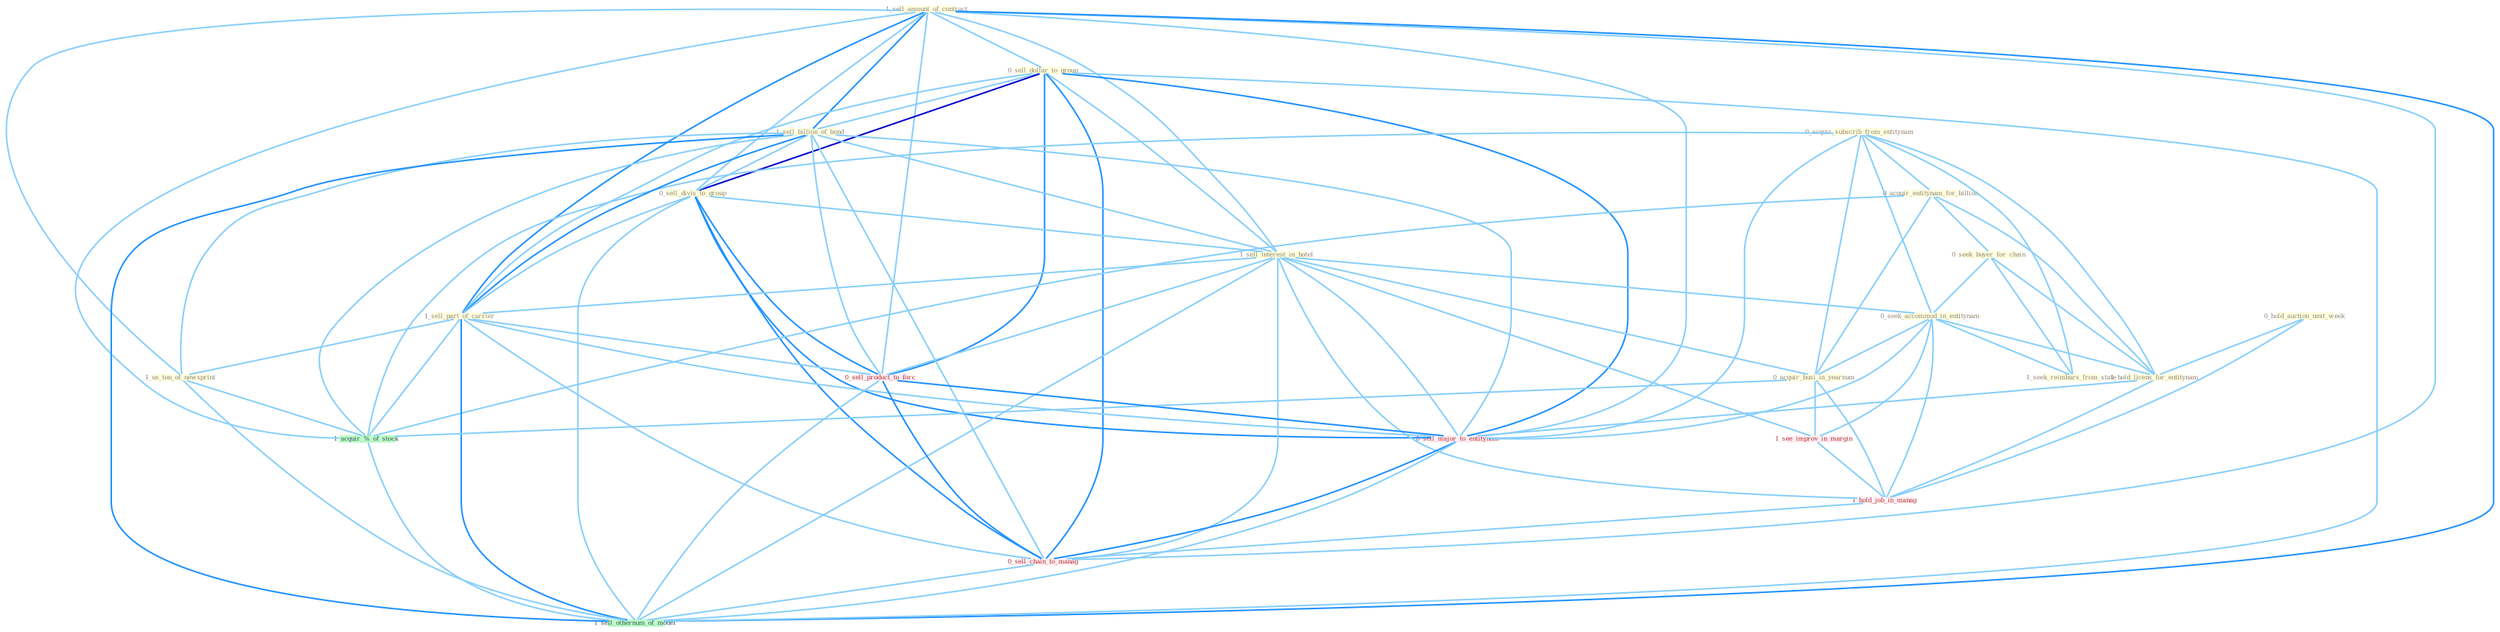 Graph G{ 
    node
    [shape=polygon,style=filled,width=.5,height=.06,color="#BDFCC9",fixedsize=true,fontsize=4,
    fontcolor="#2f4f4f"];
    {node
    [color="#ffffe0", fontcolor="#8b7d6b"] "1_sell_amount_of_contract " "0_sell_dollar_to_group " "0_acquir_subscrib_from_entitynam " "1_sell_billion_of_bond " "0_sell_divis_to_group " "0_acquir_entitynam_for_billion " "0_seek_buyer_for_chain " "1_sell_interest_in_hotel " "0_hold_auction_next_week " "0_seek_accommod_in_entitynam " "1_hold_licens_for_entitynam " "1_seek_reimburs_from_state " "1_sell_part_of_carrier " "1_us_ton_of_newsprint " "0_acquir_busi_in_yearnum "}
{node [color="#fff0f5", fontcolor="#b22222"] "1_see_improv_in_margin " "1_hold_job_in_manag " "0_sell_product_to_forc " "0_sell_major_to_entitynam " "0_sell_chain_to_manag "}
edge [color="#B0E2FF"];

	"1_sell_amount_of_contract " -- "0_sell_dollar_to_group " [w="1", color="#87cefa" ];
	"1_sell_amount_of_contract " -- "1_sell_billion_of_bond " [w="2", color="#1e90ff" , len=0.8];
	"1_sell_amount_of_contract " -- "0_sell_divis_to_group " [w="1", color="#87cefa" ];
	"1_sell_amount_of_contract " -- "1_sell_interest_in_hotel " [w="1", color="#87cefa" ];
	"1_sell_amount_of_contract " -- "1_sell_part_of_carrier " [w="2", color="#1e90ff" , len=0.8];
	"1_sell_amount_of_contract " -- "1_us_ton_of_newsprint " [w="1", color="#87cefa" ];
	"1_sell_amount_of_contract " -- "1_acquir_%_of_stock " [w="1", color="#87cefa" ];
	"1_sell_amount_of_contract " -- "0_sell_product_to_forc " [w="1", color="#87cefa" ];
	"1_sell_amount_of_contract " -- "0_sell_major_to_entitynam " [w="1", color="#87cefa" ];
	"1_sell_amount_of_contract " -- "0_sell_chain_to_manag " [w="1", color="#87cefa" ];
	"1_sell_amount_of_contract " -- "1_sell_othernum_of_model " [w="2", color="#1e90ff" , len=0.8];
	"0_sell_dollar_to_group " -- "1_sell_billion_of_bond " [w="1", color="#87cefa" ];
	"0_sell_dollar_to_group " -- "0_sell_divis_to_group " [w="3", color="#0000cd" , len=0.6];
	"0_sell_dollar_to_group " -- "1_sell_interest_in_hotel " [w="1", color="#87cefa" ];
	"0_sell_dollar_to_group " -- "1_sell_part_of_carrier " [w="1", color="#87cefa" ];
	"0_sell_dollar_to_group " -- "0_sell_product_to_forc " [w="2", color="#1e90ff" , len=0.8];
	"0_sell_dollar_to_group " -- "0_sell_major_to_entitynam " [w="2", color="#1e90ff" , len=0.8];
	"0_sell_dollar_to_group " -- "0_sell_chain_to_manag " [w="2", color="#1e90ff" , len=0.8];
	"0_sell_dollar_to_group " -- "1_sell_othernum_of_model " [w="1", color="#87cefa" ];
	"0_acquir_subscrib_from_entitynam " -- "0_acquir_entitynam_for_billion " [w="1", color="#87cefa" ];
	"0_acquir_subscrib_from_entitynam " -- "0_seek_accommod_in_entitynam " [w="1", color="#87cefa" ];
	"0_acquir_subscrib_from_entitynam " -- "1_hold_licens_for_entitynam " [w="1", color="#87cefa" ];
	"0_acquir_subscrib_from_entitynam " -- "1_seek_reimburs_from_state " [w="1", color="#87cefa" ];
	"0_acquir_subscrib_from_entitynam " -- "0_acquir_busi_in_yearnum " [w="1", color="#87cefa" ];
	"0_acquir_subscrib_from_entitynam " -- "1_acquir_%_of_stock " [w="1", color="#87cefa" ];
	"0_acquir_subscrib_from_entitynam " -- "0_sell_major_to_entitynam " [w="1", color="#87cefa" ];
	"1_sell_billion_of_bond " -- "0_sell_divis_to_group " [w="1", color="#87cefa" ];
	"1_sell_billion_of_bond " -- "1_sell_interest_in_hotel " [w="1", color="#87cefa" ];
	"1_sell_billion_of_bond " -- "1_sell_part_of_carrier " [w="2", color="#1e90ff" , len=0.8];
	"1_sell_billion_of_bond " -- "1_us_ton_of_newsprint " [w="1", color="#87cefa" ];
	"1_sell_billion_of_bond " -- "1_acquir_%_of_stock " [w="1", color="#87cefa" ];
	"1_sell_billion_of_bond " -- "0_sell_product_to_forc " [w="1", color="#87cefa" ];
	"1_sell_billion_of_bond " -- "0_sell_major_to_entitynam " [w="1", color="#87cefa" ];
	"1_sell_billion_of_bond " -- "0_sell_chain_to_manag " [w="1", color="#87cefa" ];
	"1_sell_billion_of_bond " -- "1_sell_othernum_of_model " [w="2", color="#1e90ff" , len=0.8];
	"0_sell_divis_to_group " -- "1_sell_interest_in_hotel " [w="1", color="#87cefa" ];
	"0_sell_divis_to_group " -- "1_sell_part_of_carrier " [w="1", color="#87cefa" ];
	"0_sell_divis_to_group " -- "0_sell_product_to_forc " [w="2", color="#1e90ff" , len=0.8];
	"0_sell_divis_to_group " -- "0_sell_major_to_entitynam " [w="2", color="#1e90ff" , len=0.8];
	"0_sell_divis_to_group " -- "0_sell_chain_to_manag " [w="2", color="#1e90ff" , len=0.8];
	"0_sell_divis_to_group " -- "1_sell_othernum_of_model " [w="1", color="#87cefa" ];
	"0_acquir_entitynam_for_billion " -- "0_seek_buyer_for_chain " [w="1", color="#87cefa" ];
	"0_acquir_entitynam_for_billion " -- "1_hold_licens_for_entitynam " [w="1", color="#87cefa" ];
	"0_acquir_entitynam_for_billion " -- "0_acquir_busi_in_yearnum " [w="1", color="#87cefa" ];
	"0_acquir_entitynam_for_billion " -- "1_acquir_%_of_stock " [w="1", color="#87cefa" ];
	"0_seek_buyer_for_chain " -- "0_seek_accommod_in_entitynam " [w="1", color="#87cefa" ];
	"0_seek_buyer_for_chain " -- "1_hold_licens_for_entitynam " [w="1", color="#87cefa" ];
	"0_seek_buyer_for_chain " -- "1_seek_reimburs_from_state " [w="1", color="#87cefa" ];
	"1_sell_interest_in_hotel " -- "0_seek_accommod_in_entitynam " [w="1", color="#87cefa" ];
	"1_sell_interest_in_hotel " -- "1_sell_part_of_carrier " [w="1", color="#87cefa" ];
	"1_sell_interest_in_hotel " -- "0_acquir_busi_in_yearnum " [w="1", color="#87cefa" ];
	"1_sell_interest_in_hotel " -- "1_see_improv_in_margin " [w="1", color="#87cefa" ];
	"1_sell_interest_in_hotel " -- "1_hold_job_in_manag " [w="1", color="#87cefa" ];
	"1_sell_interest_in_hotel " -- "0_sell_product_to_forc " [w="1", color="#87cefa" ];
	"1_sell_interest_in_hotel " -- "0_sell_major_to_entitynam " [w="1", color="#87cefa" ];
	"1_sell_interest_in_hotel " -- "0_sell_chain_to_manag " [w="1", color="#87cefa" ];
	"1_sell_interest_in_hotel " -- "1_sell_othernum_of_model " [w="1", color="#87cefa" ];
	"0_hold_auction_next_week " -- "1_hold_licens_for_entitynam " [w="1", color="#87cefa" ];
	"0_hold_auction_next_week " -- "1_hold_job_in_manag " [w="1", color="#87cefa" ];
	"0_seek_accommod_in_entitynam " -- "1_hold_licens_for_entitynam " [w="1", color="#87cefa" ];
	"0_seek_accommod_in_entitynam " -- "1_seek_reimburs_from_state " [w="1", color="#87cefa" ];
	"0_seek_accommod_in_entitynam " -- "0_acquir_busi_in_yearnum " [w="1", color="#87cefa" ];
	"0_seek_accommod_in_entitynam " -- "1_see_improv_in_margin " [w="1", color="#87cefa" ];
	"0_seek_accommod_in_entitynam " -- "1_hold_job_in_manag " [w="1", color="#87cefa" ];
	"0_seek_accommod_in_entitynam " -- "0_sell_major_to_entitynam " [w="1", color="#87cefa" ];
	"1_hold_licens_for_entitynam " -- "1_hold_job_in_manag " [w="1", color="#87cefa" ];
	"1_hold_licens_for_entitynam " -- "0_sell_major_to_entitynam " [w="1", color="#87cefa" ];
	"1_sell_part_of_carrier " -- "1_us_ton_of_newsprint " [w="1", color="#87cefa" ];
	"1_sell_part_of_carrier " -- "1_acquir_%_of_stock " [w="1", color="#87cefa" ];
	"1_sell_part_of_carrier " -- "0_sell_product_to_forc " [w="1", color="#87cefa" ];
	"1_sell_part_of_carrier " -- "0_sell_major_to_entitynam " [w="1", color="#87cefa" ];
	"1_sell_part_of_carrier " -- "0_sell_chain_to_manag " [w="1", color="#87cefa" ];
	"1_sell_part_of_carrier " -- "1_sell_othernum_of_model " [w="2", color="#1e90ff" , len=0.8];
	"1_us_ton_of_newsprint " -- "1_acquir_%_of_stock " [w="1", color="#87cefa" ];
	"1_us_ton_of_newsprint " -- "1_sell_othernum_of_model " [w="1", color="#87cefa" ];
	"0_acquir_busi_in_yearnum " -- "1_see_improv_in_margin " [w="1", color="#87cefa" ];
	"0_acquir_busi_in_yearnum " -- "1_acquir_%_of_stock " [w="1", color="#87cefa" ];
	"0_acquir_busi_in_yearnum " -- "1_hold_job_in_manag " [w="1", color="#87cefa" ];
	"1_see_improv_in_margin " -- "1_hold_job_in_manag " [w="1", color="#87cefa" ];
	"1_acquir_%_of_stock " -- "1_sell_othernum_of_model " [w="1", color="#87cefa" ];
	"1_hold_job_in_manag " -- "0_sell_chain_to_manag " [w="1", color="#87cefa" ];
	"0_sell_product_to_forc " -- "0_sell_major_to_entitynam " [w="2", color="#1e90ff" , len=0.8];
	"0_sell_product_to_forc " -- "0_sell_chain_to_manag " [w="2", color="#1e90ff" , len=0.8];
	"0_sell_product_to_forc " -- "1_sell_othernum_of_model " [w="1", color="#87cefa" ];
	"0_sell_major_to_entitynam " -- "0_sell_chain_to_manag " [w="2", color="#1e90ff" , len=0.8];
	"0_sell_major_to_entitynam " -- "1_sell_othernum_of_model " [w="1", color="#87cefa" ];
	"0_sell_chain_to_manag " -- "1_sell_othernum_of_model " [w="1", color="#87cefa" ];
}